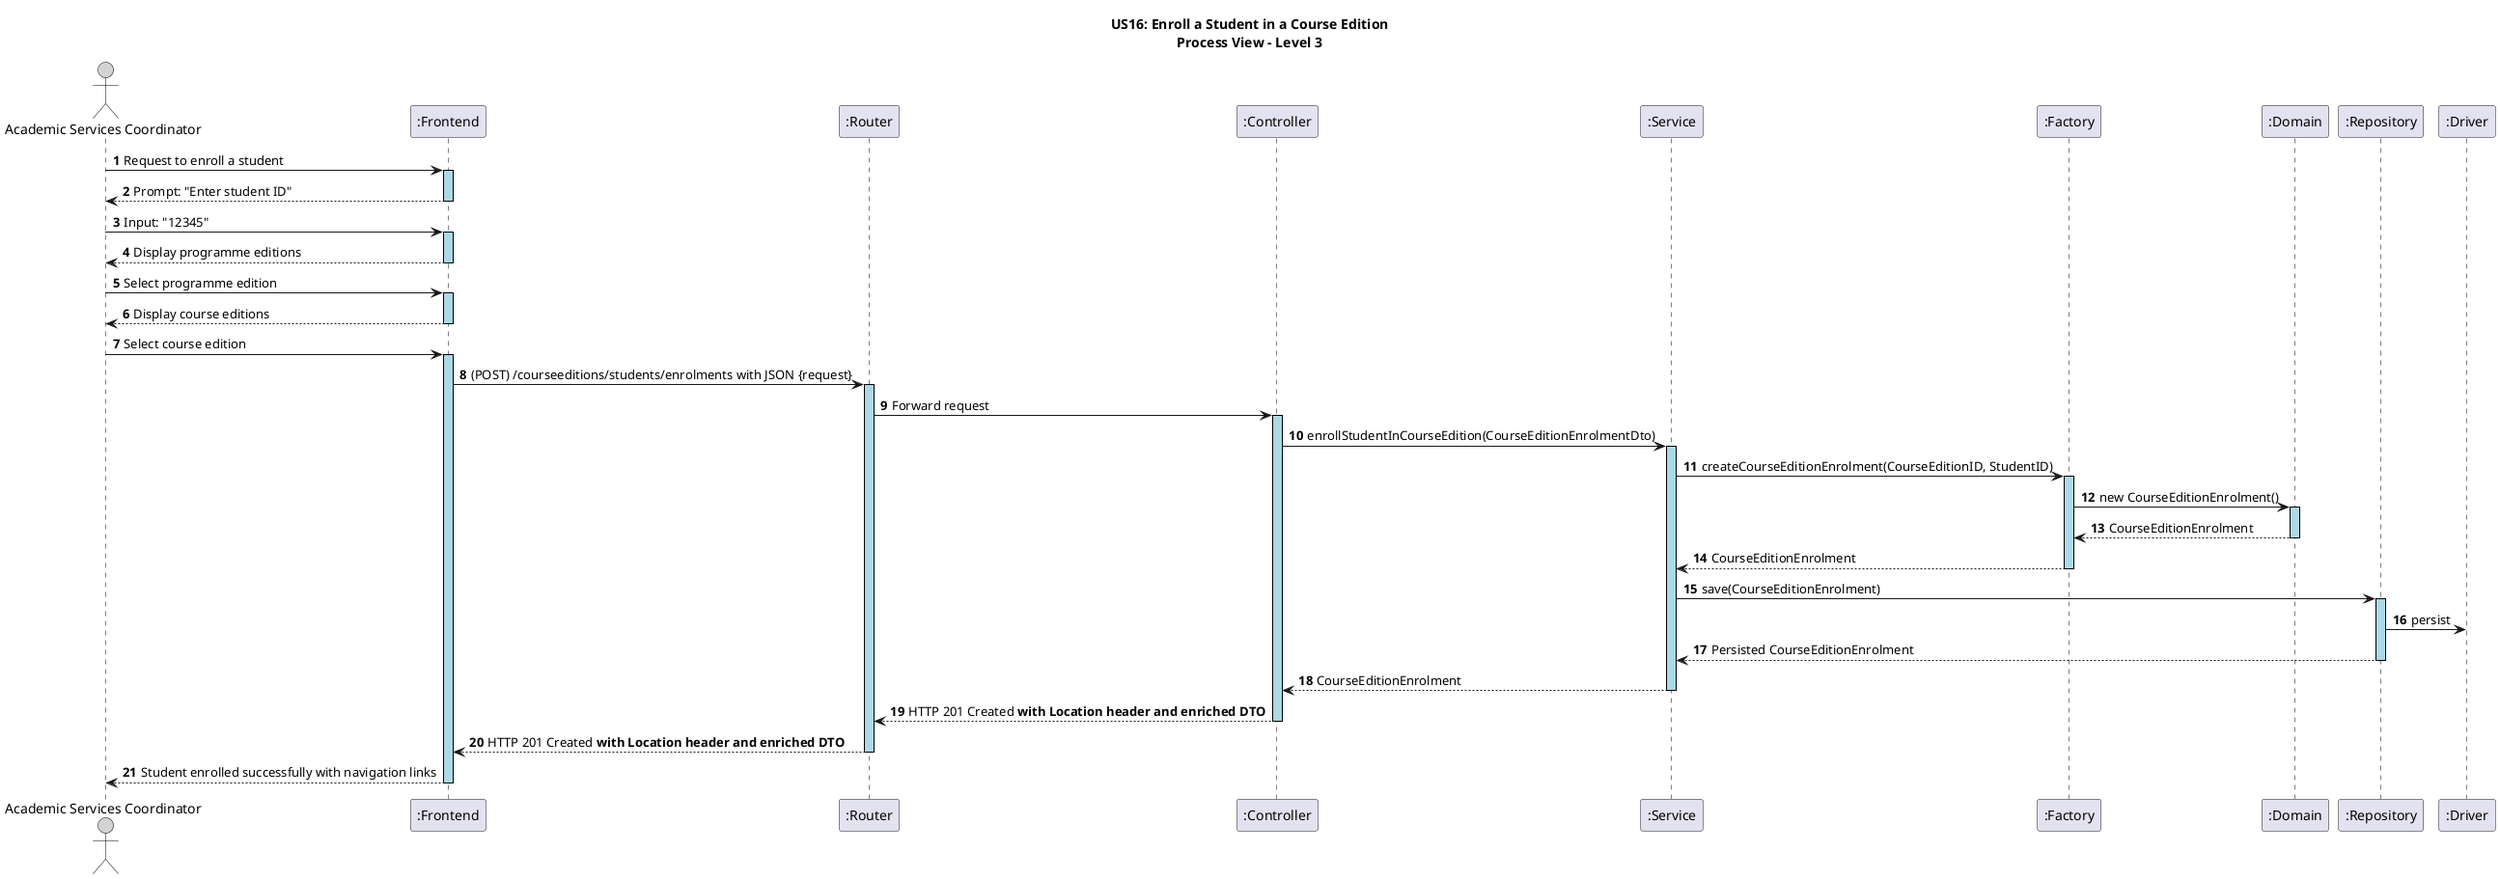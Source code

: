 @startuml
autonumber

skinparam sequence {
    LifelineBorderColor black
    LifelineBackgroundColor LightBlue
    ActorBorderColor black
    ActorBackgroundColor LightGray
}

title US16: Enroll a Student in a Course Edition\nProcess View – Level 3

actor ASC as "Academic Services Coordinator"
participant ":Frontend" as FE
participant ":Router" as RT
participant ":Controller" as CT
participant ":Service" as SE
participant ":Factory" as FA
participant ":Domain" as DM
participant ":Repository" as RE
participant ":Driver" as Driver

ASC -> FE ++: Request to enroll a student
FE --> ASC --: Prompt: "Enter student ID"
ASC -> FE ++: Input: "12345"
FE --> ASC --: Display programme editions
ASC -> FE ++: Select programme edition
FE --> ASC --: Display course editions
ASC -> FE ++: Select course edition

FE -> RT ++: (POST) /courseeditions/students/enrolments with JSON {request}
RT -> CT ++: Forward request

CT -> SE ++: enrollStudentInCourseEdition(CourseEditionEnrolmentDto)

SE -> FA ++: createCourseEditionEnrolment(CourseEditionID, StudentID)
FA -> DM ++: new CourseEditionEnrolment()
DM --> FA --: CourseEditionEnrolment
FA --> SE --: CourseEditionEnrolment

SE -> RE ++: save(CourseEditionEnrolment)
RE -> Driver: persist
RE --> SE --: Persisted CourseEditionEnrolment

SE --> CT --: CourseEditionEnrolment

CT --> RT --: HTTP 201 Created **with Location header and enriched DTO**

RT --> FE --: HTTP 201 Created **with Location header and enriched DTO**
FE --> ASC --: Student enrolled successfully with navigation links

@enduml